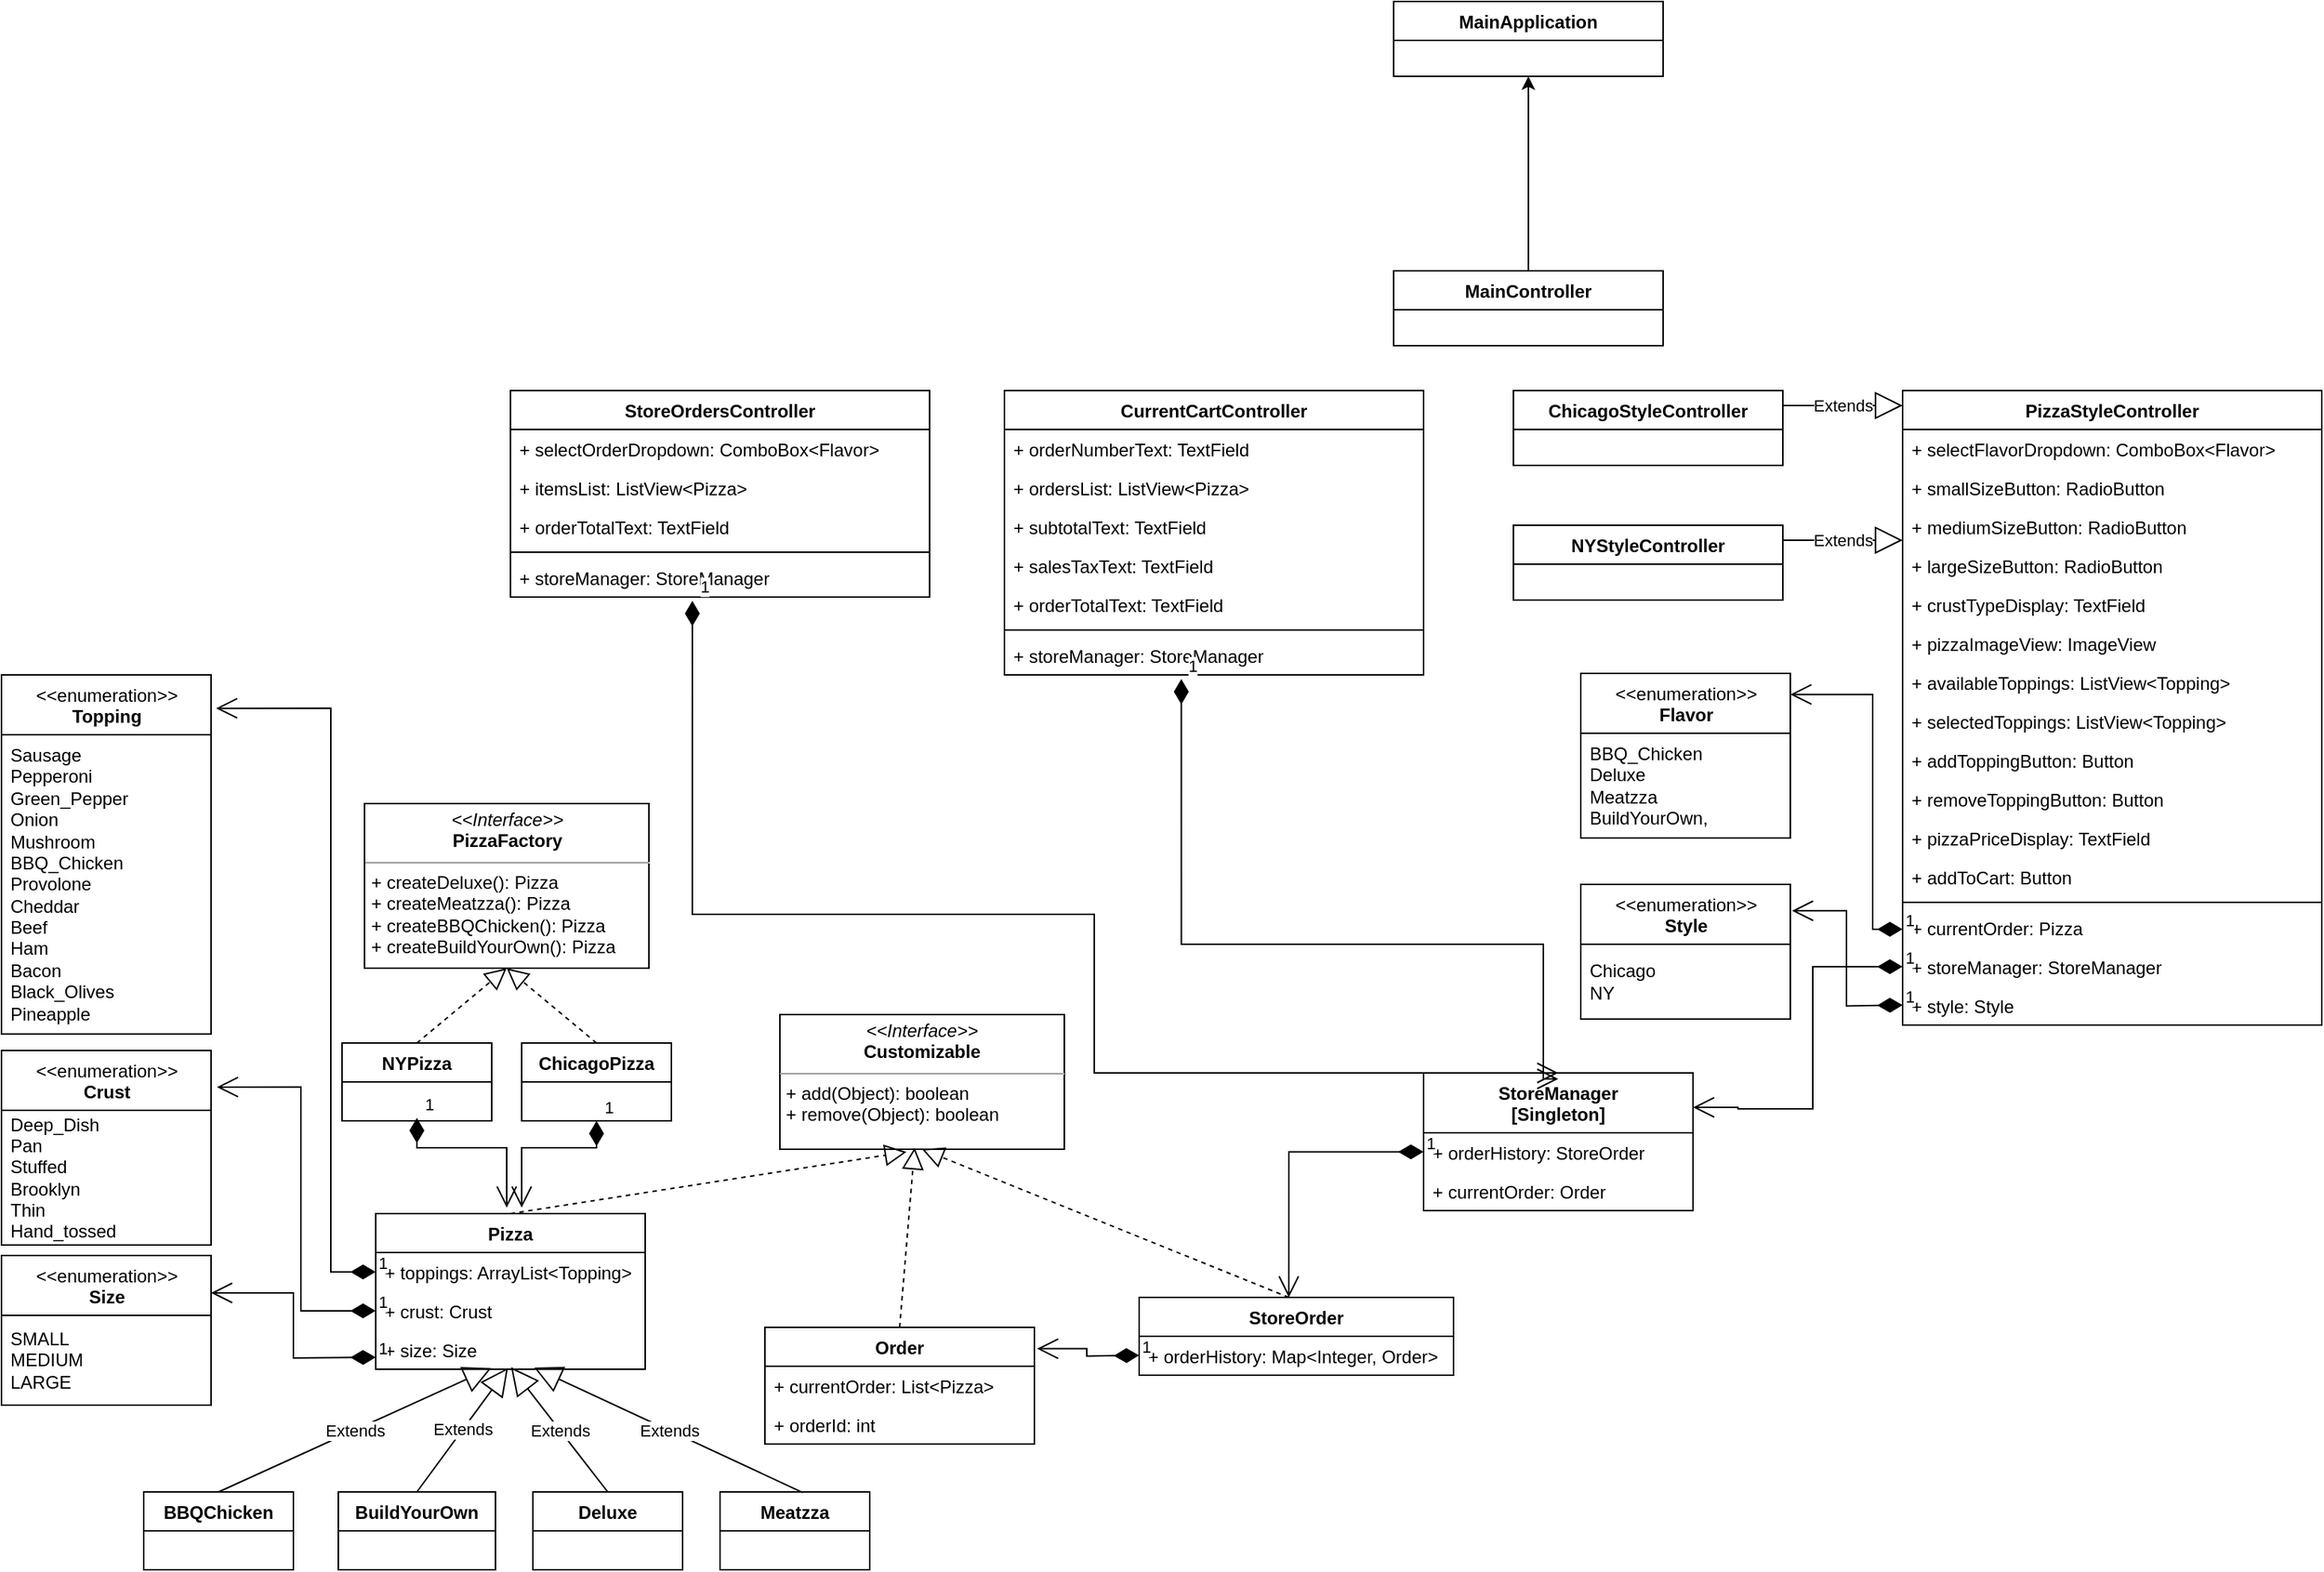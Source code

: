<mxfile version="20.5.3" type="device"><diagram id="Kcnk3igDITUxlN13l36H" name="Page-1"><mxGraphModel dx="3181" dy="1122" grid="1" gridSize="10" guides="1" tooltips="1" connect="1" arrows="1" fold="1" page="1" pageScale="1" pageWidth="850" pageHeight="1100" math="0" shadow="0"><root><mxCell id="0"/><mxCell id="1" parent="0"/><mxCell id="6tRCmKakB-utmLuNQzxx-1" value="PizzaStyleController" style="swimlane;fontStyle=1;childLayout=stackLayout;horizontal=1;startSize=26;fillColor=none;horizontalStack=0;resizeParent=1;resizeParentMax=0;resizeLast=0;collapsible=1;marginBottom=0;" vertex="1" parent="1"><mxGeometry x="510" y="286" width="280" height="424" as="geometry"/></mxCell><mxCell id="6tRCmKakB-utmLuNQzxx-2" value="+ selectFlavorDropdown: ComboBox&lt;Flavor&gt;" style="text;strokeColor=none;fillColor=none;align=left;verticalAlign=top;spacingLeft=4;spacingRight=4;overflow=hidden;rotatable=0;points=[[0,0.5],[1,0.5]];portConstraint=eastwest;" vertex="1" parent="6tRCmKakB-utmLuNQzxx-1"><mxGeometry y="26" width="280" height="26" as="geometry"/></mxCell><mxCell id="6tRCmKakB-utmLuNQzxx-3" value="+ smallSizeButton: RadioButton" style="text;strokeColor=none;fillColor=none;align=left;verticalAlign=top;spacingLeft=4;spacingRight=4;overflow=hidden;rotatable=0;points=[[0,0.5],[1,0.5]];portConstraint=eastwest;" vertex="1" parent="6tRCmKakB-utmLuNQzxx-1"><mxGeometry y="52" width="280" height="26" as="geometry"/></mxCell><mxCell id="6tRCmKakB-utmLuNQzxx-8" value="+ mediumSizeButton: RadioButton" style="text;strokeColor=none;fillColor=none;align=left;verticalAlign=top;spacingLeft=4;spacingRight=4;overflow=hidden;rotatable=0;points=[[0,0.5],[1,0.5]];portConstraint=eastwest;" vertex="1" parent="6tRCmKakB-utmLuNQzxx-1"><mxGeometry y="78" width="280" height="26" as="geometry"/></mxCell><mxCell id="6tRCmKakB-utmLuNQzxx-13" value="+ largeSizeButton: RadioButton" style="text;strokeColor=none;fillColor=none;align=left;verticalAlign=top;spacingLeft=4;spacingRight=4;overflow=hidden;rotatable=0;points=[[0,0.5],[1,0.5]];portConstraint=eastwest;" vertex="1" parent="6tRCmKakB-utmLuNQzxx-1"><mxGeometry y="104" width="280" height="26" as="geometry"/></mxCell><mxCell id="6tRCmKakB-utmLuNQzxx-19" value="+ crustTypeDisplay: TextField" style="text;strokeColor=none;fillColor=none;align=left;verticalAlign=top;spacingLeft=4;spacingRight=4;overflow=hidden;rotatable=0;points=[[0,0.5],[1,0.5]];portConstraint=eastwest;" vertex="1" parent="6tRCmKakB-utmLuNQzxx-1"><mxGeometry y="130" width="280" height="26" as="geometry"/></mxCell><mxCell id="6tRCmKakB-utmLuNQzxx-18" value="+ pizzaImageView: ImageView" style="text;strokeColor=none;fillColor=none;align=left;verticalAlign=top;spacingLeft=4;spacingRight=4;overflow=hidden;rotatable=0;points=[[0,0.5],[1,0.5]];portConstraint=eastwest;" vertex="1" parent="6tRCmKakB-utmLuNQzxx-1"><mxGeometry y="156" width="280" height="26" as="geometry"/></mxCell><mxCell id="6tRCmKakB-utmLuNQzxx-7" value="+ availableToppings: ListView&lt;Topping&gt;" style="text;strokeColor=none;fillColor=none;align=left;verticalAlign=top;spacingLeft=4;spacingRight=4;overflow=hidden;rotatable=0;points=[[0,0.5],[1,0.5]];portConstraint=eastwest;" vertex="1" parent="6tRCmKakB-utmLuNQzxx-1"><mxGeometry y="182" width="280" height="26" as="geometry"/></mxCell><mxCell id="6tRCmKakB-utmLuNQzxx-20" value="+ selectedToppings: ListView&lt;Topping&gt;" style="text;strokeColor=none;fillColor=none;align=left;verticalAlign=top;spacingLeft=4;spacingRight=4;overflow=hidden;rotatable=0;points=[[0,0.5],[1,0.5]];portConstraint=eastwest;" vertex="1" parent="6tRCmKakB-utmLuNQzxx-1"><mxGeometry y="208" width="280" height="26" as="geometry"/></mxCell><mxCell id="6tRCmKakB-utmLuNQzxx-22" value="+ addToppingButton: Button" style="text;strokeColor=none;fillColor=none;align=left;verticalAlign=top;spacingLeft=4;spacingRight=4;overflow=hidden;rotatable=0;points=[[0,0.5],[1,0.5]];portConstraint=eastwest;" vertex="1" parent="6tRCmKakB-utmLuNQzxx-1"><mxGeometry y="234" width="280" height="26" as="geometry"/></mxCell><mxCell id="6tRCmKakB-utmLuNQzxx-23" value="+ removeToppingButton: Button" style="text;strokeColor=none;fillColor=none;align=left;verticalAlign=top;spacingLeft=4;spacingRight=4;overflow=hidden;rotatable=0;points=[[0,0.5],[1,0.5]];portConstraint=eastwest;" vertex="1" parent="6tRCmKakB-utmLuNQzxx-1"><mxGeometry y="260" width="280" height="26" as="geometry"/></mxCell><mxCell id="6tRCmKakB-utmLuNQzxx-21" value="+ pizzaPriceDisplay: TextField" style="text;strokeColor=none;fillColor=none;align=left;verticalAlign=top;spacingLeft=4;spacingRight=4;overflow=hidden;rotatable=0;points=[[0,0.5],[1,0.5]];portConstraint=eastwest;" vertex="1" parent="6tRCmKakB-utmLuNQzxx-1"><mxGeometry y="286" width="280" height="26" as="geometry"/></mxCell><mxCell id="6tRCmKakB-utmLuNQzxx-24" value="+ addToCart: Button" style="text;strokeColor=none;fillColor=none;align=left;verticalAlign=top;spacingLeft=4;spacingRight=4;overflow=hidden;rotatable=0;points=[[0,0.5],[1,0.5]];portConstraint=eastwest;" vertex="1" parent="6tRCmKakB-utmLuNQzxx-1"><mxGeometry y="312" width="280" height="26" as="geometry"/></mxCell><mxCell id="6tRCmKakB-utmLuNQzxx-25" value="" style="line;strokeWidth=1;fillColor=none;align=left;verticalAlign=middle;spacingTop=-1;spacingLeft=3;spacingRight=3;rotatable=0;labelPosition=right;points=[];portConstraint=eastwest;strokeColor=inherit;" vertex="1" parent="6tRCmKakB-utmLuNQzxx-1"><mxGeometry y="338" width="280" height="8" as="geometry"/></mxCell><mxCell id="6tRCmKakB-utmLuNQzxx-26" value="+ currentOrder: Pizza" style="text;strokeColor=none;fillColor=none;align=left;verticalAlign=top;spacingLeft=4;spacingRight=4;overflow=hidden;rotatable=0;points=[[0,0.5],[1,0.5]];portConstraint=eastwest;" vertex="1" parent="6tRCmKakB-utmLuNQzxx-1"><mxGeometry y="346" width="280" height="26" as="geometry"/></mxCell><mxCell id="6tRCmKakB-utmLuNQzxx-162" value="1" style="endArrow=open;html=1;endSize=12;startArrow=diamondThin;startSize=14;startFill=1;edgeStyle=orthogonalEdgeStyle;align=left;verticalAlign=bottom;rounded=0;entryX=1;entryY=0.128;entryDx=0;entryDy=0;entryPerimeter=0;" edge="1" parent="6tRCmKakB-utmLuNQzxx-1" target="6tRCmKakB-utmLuNQzxx-102"><mxGeometry x="-1" y="3" relative="1" as="geometry"><mxPoint y="360" as="sourcePoint"/><mxPoint x="160" y="360" as="targetPoint"/><Array as="points"><mxPoint x="-20" y="360"/><mxPoint x="-20" y="203"/></Array></mxGeometry></mxCell><mxCell id="6tRCmKakB-utmLuNQzxx-27" value="+ storeManager: StoreManager" style="text;strokeColor=none;fillColor=none;align=left;verticalAlign=top;spacingLeft=4;spacingRight=4;overflow=hidden;rotatable=0;points=[[0,0.5],[1,0.5]];portConstraint=eastwest;" vertex="1" parent="6tRCmKakB-utmLuNQzxx-1"><mxGeometry y="372" width="280" height="26" as="geometry"/></mxCell><mxCell id="6tRCmKakB-utmLuNQzxx-160" value="+ style: Style" style="text;strokeColor=none;fillColor=none;align=left;verticalAlign=top;spacingLeft=4;spacingRight=4;overflow=hidden;rotatable=0;points=[[0,0.5],[1,0.5]];portConstraint=eastwest;" vertex="1" parent="6tRCmKakB-utmLuNQzxx-1"><mxGeometry y="398" width="280" height="26" as="geometry"/></mxCell><mxCell id="6tRCmKakB-utmLuNQzxx-161" value="1" style="endArrow=open;html=1;endSize=12;startArrow=diamondThin;startSize=14;startFill=1;edgeStyle=orthogonalEdgeStyle;align=left;verticalAlign=bottom;rounded=0;entryX=1.008;entryY=0.196;entryDx=0;entryDy=0;entryPerimeter=0;" edge="1" parent="6tRCmKakB-utmLuNQzxx-1" target="6tRCmKakB-utmLuNQzxx-106"><mxGeometry x="-1" y="3" relative="1" as="geometry"><mxPoint y="410.66" as="sourcePoint"/><mxPoint x="-50" y="350" as="targetPoint"/></mxGeometry></mxCell><mxCell id="6tRCmKakB-utmLuNQzxx-28" value="NYStyleController" style="swimlane;fontStyle=1;childLayout=stackLayout;horizontal=1;startSize=26;fillColor=none;horizontalStack=0;resizeParent=1;resizeParentMax=0;resizeLast=0;collapsible=1;marginBottom=0;" vertex="1" parent="1"><mxGeometry x="250" y="376" width="180" height="50" as="geometry"/></mxCell><mxCell id="6tRCmKakB-utmLuNQzxx-44" value="ChicagoStyleController" style="swimlane;fontStyle=1;childLayout=stackLayout;horizontal=1;startSize=26;fillColor=none;horizontalStack=0;resizeParent=1;resizeParentMax=0;resizeLast=0;collapsible=1;marginBottom=0;" vertex="1" parent="1"><mxGeometry x="250" y="286" width="180" height="50" as="geometry"/></mxCell><mxCell id="6tRCmKakB-utmLuNQzxx-140" style="edgeStyle=orthogonalEdgeStyle;rounded=0;orthogonalLoop=1;jettySize=auto;html=1;entryX=0.5;entryY=1;entryDx=0;entryDy=0;" edge="1" parent="1" source="6tRCmKakB-utmLuNQzxx-45" target="6tRCmKakB-utmLuNQzxx-46"><mxGeometry relative="1" as="geometry"/></mxCell><mxCell id="6tRCmKakB-utmLuNQzxx-45" value="MainController" style="swimlane;fontStyle=1;childLayout=stackLayout;horizontal=1;startSize=26;fillColor=none;horizontalStack=0;resizeParent=1;resizeParentMax=0;resizeLast=0;collapsible=1;marginBottom=0;" vertex="1" parent="1"><mxGeometry x="170" y="206" width="180" height="50" as="geometry"/></mxCell><mxCell id="6tRCmKakB-utmLuNQzxx-46" value="MainApplication" style="swimlane;fontStyle=1;childLayout=stackLayout;horizontal=1;startSize=26;fillColor=none;horizontalStack=0;resizeParent=1;resizeParentMax=0;resizeLast=0;collapsible=1;marginBottom=0;" vertex="1" parent="1"><mxGeometry x="170" y="26" width="180" height="50" as="geometry"/></mxCell><mxCell id="6tRCmKakB-utmLuNQzxx-47" value="StoreOrdersController" style="swimlane;fontStyle=1;childLayout=stackLayout;horizontal=1;startSize=26;fillColor=none;horizontalStack=0;resizeParent=1;resizeParentMax=0;resizeLast=0;collapsible=1;marginBottom=0;" vertex="1" parent="1"><mxGeometry x="-420" y="286" width="280" height="138" as="geometry"/></mxCell><mxCell id="6tRCmKakB-utmLuNQzxx-48" value="+ selectOrderDropdown: ComboBox&lt;Flavor&gt;" style="text;strokeColor=none;fillColor=none;align=left;verticalAlign=top;spacingLeft=4;spacingRight=4;overflow=hidden;rotatable=0;points=[[0,0.5],[1,0.5]];portConstraint=eastwest;" vertex="1" parent="6tRCmKakB-utmLuNQzxx-47"><mxGeometry y="26" width="280" height="26" as="geometry"/></mxCell><mxCell id="6tRCmKakB-utmLuNQzxx-54" value="+ itemsList: ListView&lt;Pizza&gt;" style="text;strokeColor=none;fillColor=none;align=left;verticalAlign=top;spacingLeft=4;spacingRight=4;overflow=hidden;rotatable=0;points=[[0,0.5],[1,0.5]];portConstraint=eastwest;" vertex="1" parent="6tRCmKakB-utmLuNQzxx-47"><mxGeometry y="52" width="280" height="26" as="geometry"/></mxCell><mxCell id="6tRCmKakB-utmLuNQzxx-56" value="+ orderTotalText: TextField" style="text;strokeColor=none;fillColor=none;align=left;verticalAlign=top;spacingLeft=4;spacingRight=4;overflow=hidden;rotatable=0;points=[[0,0.5],[1,0.5]];portConstraint=eastwest;" vertex="1" parent="6tRCmKakB-utmLuNQzxx-47"><mxGeometry y="78" width="280" height="26" as="geometry"/></mxCell><mxCell id="6tRCmKakB-utmLuNQzxx-60" value="" style="line;strokeWidth=1;fillColor=none;align=left;verticalAlign=middle;spacingTop=-1;spacingLeft=3;spacingRight=3;rotatable=0;labelPosition=right;points=[];portConstraint=eastwest;strokeColor=inherit;" vertex="1" parent="6tRCmKakB-utmLuNQzxx-47"><mxGeometry y="104" width="280" height="8" as="geometry"/></mxCell><mxCell id="6tRCmKakB-utmLuNQzxx-57" value="+ storeManager: StoreManager" style="text;strokeColor=none;fillColor=none;align=left;verticalAlign=top;spacingLeft=4;spacingRight=4;overflow=hidden;rotatable=0;points=[[0,0.5],[1,0.5]];portConstraint=eastwest;" vertex="1" parent="6tRCmKakB-utmLuNQzxx-47"><mxGeometry y="112" width="280" height="26" as="geometry"/></mxCell><mxCell id="6tRCmKakB-utmLuNQzxx-69" value="CurrentCartController" style="swimlane;fontStyle=1;childLayout=stackLayout;horizontal=1;startSize=26;fillColor=none;horizontalStack=0;resizeParent=1;resizeParentMax=0;resizeLast=0;collapsible=1;marginBottom=0;" vertex="1" parent="1"><mxGeometry x="-90" y="286" width="280" height="190" as="geometry"/></mxCell><mxCell id="6tRCmKakB-utmLuNQzxx-74" value="+ orderNumberText: TextField" style="text;strokeColor=none;fillColor=none;align=left;verticalAlign=top;spacingLeft=4;spacingRight=4;overflow=hidden;rotatable=0;points=[[0,0.5],[1,0.5]];portConstraint=eastwest;" vertex="1" parent="6tRCmKakB-utmLuNQzxx-69"><mxGeometry y="26" width="280" height="26" as="geometry"/></mxCell><mxCell id="6tRCmKakB-utmLuNQzxx-76" value="+ ordersList: ListView&lt;Pizza&gt;" style="text;strokeColor=none;fillColor=none;align=left;verticalAlign=top;spacingLeft=4;spacingRight=4;overflow=hidden;rotatable=0;points=[[0,0.5],[1,0.5]];portConstraint=eastwest;" vertex="1" parent="6tRCmKakB-utmLuNQzxx-69"><mxGeometry y="52" width="280" height="26" as="geometry"/></mxCell><mxCell id="6tRCmKakB-utmLuNQzxx-80" value="+ subtotalText: TextField" style="text;strokeColor=none;fillColor=none;align=left;verticalAlign=top;spacingLeft=4;spacingRight=4;overflow=hidden;rotatable=0;points=[[0,0.5],[1,0.5]];portConstraint=eastwest;" vertex="1" parent="6tRCmKakB-utmLuNQzxx-69"><mxGeometry y="78" width="280" height="26" as="geometry"/></mxCell><mxCell id="6tRCmKakB-utmLuNQzxx-85" value="+ salesTaxText: TextField" style="text;strokeColor=none;fillColor=none;align=left;verticalAlign=top;spacingLeft=4;spacingRight=4;overflow=hidden;rotatable=0;points=[[0,0.5],[1,0.5]];portConstraint=eastwest;" vertex="1" parent="6tRCmKakB-utmLuNQzxx-69"><mxGeometry y="104" width="280" height="26" as="geometry"/></mxCell><mxCell id="6tRCmKakB-utmLuNQzxx-87" value="+ orderTotalText: TextField" style="text;strokeColor=none;fillColor=none;align=left;verticalAlign=top;spacingLeft=4;spacingRight=4;overflow=hidden;rotatable=0;points=[[0,0.5],[1,0.5]];portConstraint=eastwest;" vertex="1" parent="6tRCmKakB-utmLuNQzxx-69"><mxGeometry y="130" width="280" height="26" as="geometry"/></mxCell><mxCell id="6tRCmKakB-utmLuNQzxx-82" value="" style="line;strokeWidth=1;fillColor=none;align=left;verticalAlign=middle;spacingTop=-1;spacingLeft=3;spacingRight=3;rotatable=0;labelPosition=right;points=[];portConstraint=eastwest;strokeColor=inherit;" vertex="1" parent="6tRCmKakB-utmLuNQzxx-69"><mxGeometry y="156" width="280" height="8" as="geometry"/></mxCell><mxCell id="6tRCmKakB-utmLuNQzxx-84" value="+ storeManager: StoreManager" style="text;strokeColor=none;fillColor=none;align=left;verticalAlign=top;spacingLeft=4;spacingRight=4;overflow=hidden;rotatable=0;points=[[0,0.5],[1,0.5]];portConstraint=eastwest;" vertex="1" parent="6tRCmKakB-utmLuNQzxx-69"><mxGeometry y="164" width="280" height="26" as="geometry"/></mxCell><mxCell id="6tRCmKakB-utmLuNQzxx-89" value="&lt;p style=&quot;margin:0px;margin-top:4px;text-align:center;&quot;&gt;&lt;i&gt;&amp;lt;&amp;lt;Interface&amp;gt;&amp;gt;&lt;/i&gt;&lt;br&gt;&lt;b&gt;Customizable&lt;/b&gt;&lt;/p&gt;&lt;hr size=&quot;1&quot;&gt;&lt;p style=&quot;margin:0px;margin-left:4px;&quot;&gt;+ add(Object): boolean&lt;br&gt;+ remove(Object): boolean&lt;/p&gt;" style="verticalAlign=top;align=left;overflow=fill;fontSize=12;fontFamily=Helvetica;html=1;" vertex="1" parent="1"><mxGeometry x="-240" y="703" width="190" height="90" as="geometry"/></mxCell><mxCell id="6tRCmKakB-utmLuNQzxx-91" value="Order" style="swimlane;fontStyle=1;childLayout=stackLayout;horizontal=1;startSize=26;fillColor=none;horizontalStack=0;resizeParent=1;resizeParentMax=0;resizeLast=0;collapsible=1;marginBottom=0;" vertex="1" parent="1"><mxGeometry x="-250" y="912" width="180" height="78" as="geometry"/></mxCell><mxCell id="6tRCmKakB-utmLuNQzxx-92" value="+ currentOrder: List&lt;Pizza&gt;" style="text;strokeColor=none;fillColor=none;align=left;verticalAlign=top;spacingLeft=4;spacingRight=4;overflow=hidden;rotatable=0;points=[[0,0.5],[1,0.5]];portConstraint=eastwest;" vertex="1" parent="6tRCmKakB-utmLuNQzxx-91"><mxGeometry y="26" width="180" height="26" as="geometry"/></mxCell><mxCell id="6tRCmKakB-utmLuNQzxx-93" value="+ orderId: int" style="text;strokeColor=none;fillColor=none;align=left;verticalAlign=top;spacingLeft=4;spacingRight=4;overflow=hidden;rotatable=0;points=[[0,0.5],[1,0.5]];portConstraint=eastwest;" vertex="1" parent="6tRCmKakB-utmLuNQzxx-91"><mxGeometry y="52" width="180" height="26" as="geometry"/></mxCell><mxCell id="6tRCmKakB-utmLuNQzxx-97" value="StoreOrder" style="swimlane;fontStyle=1;childLayout=stackLayout;horizontal=1;startSize=26;fillColor=none;horizontalStack=0;resizeParent=1;resizeParentMax=0;resizeLast=0;collapsible=1;marginBottom=0;" vertex="1" parent="1"><mxGeometry y="892" width="210" height="52" as="geometry"/></mxCell><mxCell id="6tRCmKakB-utmLuNQzxx-98" value="+ orderHistory: Map&lt;Integer, Order&gt;" style="text;strokeColor=none;fillColor=none;align=left;verticalAlign=top;spacingLeft=4;spacingRight=4;overflow=hidden;rotatable=0;points=[[0,0.5],[1,0.5]];portConstraint=eastwest;" vertex="1" parent="6tRCmKakB-utmLuNQzxx-97"><mxGeometry y="26" width="210" height="26" as="geometry"/></mxCell><mxCell id="6tRCmKakB-utmLuNQzxx-100" value="&amp;lt;&amp;lt;enumeration&amp;gt;&amp;gt;&lt;br&gt;&lt;b&gt;Crust&lt;/b&gt;" style="swimlane;fontStyle=0;align=center;verticalAlign=top;childLayout=stackLayout;horizontal=1;startSize=40;horizontalStack=0;resizeParent=1;resizeParentMax=0;resizeLast=0;collapsible=0;marginBottom=0;html=1;" vertex="1" parent="1"><mxGeometry x="-760" y="727" width="140" height="130" as="geometry"/></mxCell><mxCell id="6tRCmKakB-utmLuNQzxx-101" value="Deep_Dish&lt;br&gt;Pan&lt;br&gt;Stuffed&lt;br&gt;Brooklyn&lt;br&gt;Thin&lt;br&gt;Hand_tossed" style="text;html=1;strokeColor=none;fillColor=none;align=left;verticalAlign=middle;spacingLeft=4;spacingRight=4;overflow=hidden;rotatable=0;points=[[0,0.5],[1,0.5]];portConstraint=eastwest;" vertex="1" parent="6tRCmKakB-utmLuNQzxx-100"><mxGeometry y="40" width="140" height="90" as="geometry"/></mxCell><mxCell id="6tRCmKakB-utmLuNQzxx-102" value="&amp;lt;&amp;lt;enumeration&amp;gt;&amp;gt;&lt;br&gt;&lt;b&gt;Flavor&lt;/b&gt;" style="swimlane;fontStyle=0;align=center;verticalAlign=top;childLayout=stackLayout;horizontal=1;startSize=40;horizontalStack=0;resizeParent=1;resizeParentMax=0;resizeLast=0;collapsible=0;marginBottom=0;html=1;" vertex="1" parent="1"><mxGeometry x="295" y="475" width="140" height="110" as="geometry"/></mxCell><mxCell id="6tRCmKakB-utmLuNQzxx-103" value="BBQ_Chicken&lt;br&gt;Deluxe&lt;br&gt;Meatzza&lt;br&gt;BuildYourOwn," style="text;html=1;strokeColor=none;fillColor=none;align=left;verticalAlign=middle;spacingLeft=4;spacingRight=4;overflow=hidden;rotatable=0;points=[[0,0.5],[1,0.5]];portConstraint=eastwest;" vertex="1" parent="6tRCmKakB-utmLuNQzxx-102"><mxGeometry y="40" width="140" height="70" as="geometry"/></mxCell><mxCell id="6tRCmKakB-utmLuNQzxx-104" value="&amp;lt;&amp;lt;enumeration&amp;gt;&amp;gt;&lt;br&gt;&lt;b&gt;Size&lt;/b&gt;" style="swimlane;fontStyle=0;align=center;verticalAlign=top;childLayout=stackLayout;horizontal=1;startSize=40;horizontalStack=0;resizeParent=1;resizeParentMax=0;resizeLast=0;collapsible=0;marginBottom=0;html=1;" vertex="1" parent="1"><mxGeometry x="-760" y="864" width="140" height="100" as="geometry"/></mxCell><mxCell id="6tRCmKakB-utmLuNQzxx-105" value="SMALL&lt;br&gt;MEDIUM&lt;br&gt;LARGE" style="text;html=1;strokeColor=none;fillColor=none;align=left;verticalAlign=middle;spacingLeft=4;spacingRight=4;overflow=hidden;rotatable=0;points=[[0,0.5],[1,0.5]];portConstraint=eastwest;" vertex="1" parent="6tRCmKakB-utmLuNQzxx-104"><mxGeometry y="40" width="140" height="60" as="geometry"/></mxCell><mxCell id="6tRCmKakB-utmLuNQzxx-106" value="&amp;lt;&amp;lt;enumeration&amp;gt;&amp;gt;&lt;br&gt;&lt;b&gt;Style&lt;/b&gt;" style="swimlane;fontStyle=0;align=center;verticalAlign=top;childLayout=stackLayout;horizontal=1;startSize=40;horizontalStack=0;resizeParent=1;resizeParentMax=0;resizeLast=0;collapsible=0;marginBottom=0;html=1;" vertex="1" parent="1"><mxGeometry x="295" y="616" width="140" height="90" as="geometry"/></mxCell><mxCell id="6tRCmKakB-utmLuNQzxx-107" value="Chicago&lt;br&gt;NY" style="text;html=1;strokeColor=none;fillColor=none;align=left;verticalAlign=middle;spacingLeft=4;spacingRight=4;overflow=hidden;rotatable=0;points=[[0,0.5],[1,0.5]];portConstraint=eastwest;" vertex="1" parent="6tRCmKakB-utmLuNQzxx-106"><mxGeometry y="40" width="140" height="50" as="geometry"/></mxCell><mxCell id="6tRCmKakB-utmLuNQzxx-108" value="&amp;lt;&amp;lt;enumeration&amp;gt;&amp;gt;&lt;br&gt;&lt;b&gt;Topping&lt;/b&gt;" style="swimlane;fontStyle=0;align=center;verticalAlign=top;childLayout=stackLayout;horizontal=1;startSize=40;horizontalStack=0;resizeParent=1;resizeParentMax=0;resizeLast=0;collapsible=0;marginBottom=0;html=1;" vertex="1" parent="1"><mxGeometry x="-760" y="476" width="140" height="240" as="geometry"/></mxCell><mxCell id="6tRCmKakB-utmLuNQzxx-109" value="Sausage&lt;br&gt;Pepperoni&lt;br&gt;Green_Pepper&lt;br&gt;Onion&lt;br&gt;Mushroom&lt;br&gt;BBQ_Chicken&lt;br&gt;Provolone&lt;br&gt;Cheddar&lt;br&gt;Beef&lt;br&gt;Ham&lt;br&gt;Bacon&lt;br&gt;Black_Olives&lt;br&gt;Pineapple" style="text;html=1;strokeColor=none;fillColor=none;align=left;verticalAlign=middle;spacingLeft=4;spacingRight=4;overflow=hidden;rotatable=0;points=[[0,0.5],[1,0.5]];portConstraint=eastwest;" vertex="1" parent="6tRCmKakB-utmLuNQzxx-108"><mxGeometry y="40" width="140" height="200" as="geometry"/></mxCell><mxCell id="6tRCmKakB-utmLuNQzxx-110" value="StoreManager&#10;[Singleton]" style="swimlane;fontStyle=1;childLayout=stackLayout;horizontal=1;startSize=40;fillColor=none;horizontalStack=0;resizeParent=1;resizeParentMax=0;resizeLast=0;collapsible=1;marginBottom=0;" vertex="1" parent="1"><mxGeometry x="190" y="742" width="180" height="92" as="geometry"/></mxCell><mxCell id="6tRCmKakB-utmLuNQzxx-111" value="+ orderHistory: StoreOrder" style="text;strokeColor=none;fillColor=none;align=left;verticalAlign=top;spacingLeft=4;spacingRight=4;overflow=hidden;rotatable=0;points=[[0,0.5],[1,0.5]];portConstraint=eastwest;" vertex="1" parent="6tRCmKakB-utmLuNQzxx-110"><mxGeometry y="40" width="180" height="26" as="geometry"/></mxCell><mxCell id="6tRCmKakB-utmLuNQzxx-154" value="1" style="endArrow=open;html=1;endSize=12;startArrow=diamondThin;startSize=14;startFill=1;edgeStyle=orthogonalEdgeStyle;align=left;verticalAlign=bottom;rounded=0;entryX=0.476;entryY=0;entryDx=0;entryDy=0;entryPerimeter=0;" edge="1" parent="6tRCmKakB-utmLuNQzxx-110" target="6tRCmKakB-utmLuNQzxx-97"><mxGeometry x="-1" y="3" relative="1" as="geometry"><mxPoint y="52.7" as="sourcePoint"/><mxPoint x="-90" y="110" as="targetPoint"/><Array as="points"><mxPoint x="-90" y="53"/></Array></mxGeometry></mxCell><mxCell id="6tRCmKakB-utmLuNQzxx-112" value="+ currentOrder: Order" style="text;strokeColor=none;fillColor=none;align=left;verticalAlign=top;spacingLeft=4;spacingRight=4;overflow=hidden;rotatable=0;points=[[0,0.5],[1,0.5]];portConstraint=eastwest;" vertex="1" parent="6tRCmKakB-utmLuNQzxx-110"><mxGeometry y="66" width="180" height="26" as="geometry"/></mxCell><mxCell id="6tRCmKakB-utmLuNQzxx-113" value="&lt;p style=&quot;margin:0px;margin-top:4px;text-align:center;&quot;&gt;&lt;i&gt;&amp;lt;&amp;lt;Interface&amp;gt;&amp;gt;&lt;/i&gt;&lt;br&gt;&lt;b&gt;PizzaFactory&lt;/b&gt;&lt;br&gt;&lt;/p&gt;&lt;hr size=&quot;1&quot;&gt;&lt;p style=&quot;margin:0px;margin-left:4px;&quot;&gt;+ createDeluxe(): Pizza&lt;br&gt;&lt;/p&gt;&lt;p style=&quot;margin:0px;margin-left:4px;&quot;&gt;+ createMeatzza(): Pizza&lt;br&gt;&lt;/p&gt;&lt;p style=&quot;margin:0px;margin-left:4px;&quot;&gt;+ createBBQChicken(): Pizza&lt;br&gt;&lt;/p&gt;&lt;p style=&quot;margin:0px;margin-left:4px;&quot;&gt;+ createBuildYourOwn(): Pizza&lt;br&gt;&lt;/p&gt;" style="verticalAlign=top;align=left;overflow=fill;fontSize=12;fontFamily=Helvetica;html=1;" vertex="1" parent="1"><mxGeometry x="-517.5" y="562" width="190" height="110" as="geometry"/></mxCell><mxCell id="6tRCmKakB-utmLuNQzxx-114" value="Pizza" style="swimlane;fontStyle=1;childLayout=stackLayout;horizontal=1;startSize=26;fillColor=none;horizontalStack=0;resizeParent=1;resizeParentMax=0;resizeLast=0;collapsible=1;marginBottom=0;" vertex="1" parent="1"><mxGeometry x="-510" y="836" width="180" height="104" as="geometry"/></mxCell><mxCell id="6tRCmKakB-utmLuNQzxx-115" value="+ toppings: ArrayList&lt;Topping&gt;" style="text;strokeColor=none;fillColor=none;align=left;verticalAlign=top;spacingLeft=4;spacingRight=4;overflow=hidden;rotatable=0;points=[[0,0.5],[1,0.5]];portConstraint=eastwest;" vertex="1" parent="6tRCmKakB-utmLuNQzxx-114"><mxGeometry y="26" width="180" height="26" as="geometry"/></mxCell><mxCell id="6tRCmKakB-utmLuNQzxx-116" value="+ crust: Crust" style="text;strokeColor=none;fillColor=none;align=left;verticalAlign=top;spacingLeft=4;spacingRight=4;overflow=hidden;rotatable=0;points=[[0,0.5],[1,0.5]];portConstraint=eastwest;" vertex="1" parent="6tRCmKakB-utmLuNQzxx-114"><mxGeometry y="52" width="180" height="26" as="geometry"/></mxCell><mxCell id="6tRCmKakB-utmLuNQzxx-117" value="+ size: Size" style="text;strokeColor=none;fillColor=none;align=left;verticalAlign=top;spacingLeft=4;spacingRight=4;overflow=hidden;rotatable=0;points=[[0,0.5],[1,0.5]];portConstraint=eastwest;" vertex="1" parent="6tRCmKakB-utmLuNQzxx-114"><mxGeometry y="78" width="180" height="26" as="geometry"/></mxCell><mxCell id="6tRCmKakB-utmLuNQzxx-157" value="1" style="endArrow=open;html=1;endSize=12;startArrow=diamondThin;startSize=14;startFill=1;edgeStyle=orthogonalEdgeStyle;align=left;verticalAlign=bottom;rounded=0;entryX=1;entryY=0.25;entryDx=0;entryDy=0;" edge="1" parent="6tRCmKakB-utmLuNQzxx-114" target="6tRCmKakB-utmLuNQzxx-104"><mxGeometry x="-1" y="3" relative="1" as="geometry"><mxPoint y="96" as="sourcePoint"/><mxPoint x="160" y="96" as="targetPoint"/></mxGeometry></mxCell><mxCell id="6tRCmKakB-utmLuNQzxx-122" value="NYPizza" style="swimlane;fontStyle=1;childLayout=stackLayout;horizontal=1;startSize=26;fillColor=none;horizontalStack=0;resizeParent=1;resizeParentMax=0;resizeLast=0;collapsible=1;marginBottom=0;" vertex="1" parent="1"><mxGeometry x="-532.5" y="722" width="100" height="52" as="geometry"/></mxCell><mxCell id="6tRCmKakB-utmLuNQzxx-126" value="BBQChicken" style="swimlane;fontStyle=1;childLayout=stackLayout;horizontal=1;startSize=26;fillColor=none;horizontalStack=0;resizeParent=1;resizeParentMax=0;resizeLast=0;collapsible=1;marginBottom=0;" vertex="1" parent="1"><mxGeometry x="-665" y="1022" width="100" height="52" as="geometry"/></mxCell><mxCell id="6tRCmKakB-utmLuNQzxx-127" value="ChicagoPizza" style="swimlane;fontStyle=1;childLayout=stackLayout;horizontal=1;startSize=26;fillColor=none;horizontalStack=0;resizeParent=1;resizeParentMax=0;resizeLast=0;collapsible=1;marginBottom=0;" vertex="1" parent="1"><mxGeometry x="-412.5" y="722" width="100" height="52" as="geometry"/></mxCell><mxCell id="6tRCmKakB-utmLuNQzxx-129" value="Meatzza" style="swimlane;fontStyle=1;childLayout=stackLayout;horizontal=1;startSize=26;fillColor=none;horizontalStack=0;resizeParent=1;resizeParentMax=0;resizeLast=0;collapsible=1;marginBottom=0;" vertex="1" parent="1"><mxGeometry x="-280" y="1022" width="100" height="52" as="geometry"/></mxCell><mxCell id="6tRCmKakB-utmLuNQzxx-130" value="BuildYourOwn" style="swimlane;fontStyle=1;childLayout=stackLayout;horizontal=1;startSize=26;fillColor=none;horizontalStack=0;resizeParent=1;resizeParentMax=0;resizeLast=0;collapsible=1;marginBottom=0;" vertex="1" parent="1"><mxGeometry x="-535" y="1022" width="105" height="52" as="geometry"/></mxCell><mxCell id="6tRCmKakB-utmLuNQzxx-131" value="Deluxe" style="swimlane;fontStyle=1;childLayout=stackLayout;horizontal=1;startSize=26;fillColor=none;horizontalStack=0;resizeParent=1;resizeParentMax=0;resizeLast=0;collapsible=1;marginBottom=0;" vertex="1" parent="1"><mxGeometry x="-405" y="1022" width="100" height="52" as="geometry"/></mxCell><mxCell id="6tRCmKakB-utmLuNQzxx-135" value="Extends" style="endArrow=block;endSize=16;endFill=0;html=1;rounded=0;" edge="1" parent="1"><mxGeometry width="160" relative="1" as="geometry"><mxPoint x="430" y="296" as="sourcePoint"/><mxPoint x="510" y="296" as="targetPoint"/></mxGeometry></mxCell><mxCell id="6tRCmKakB-utmLuNQzxx-139" value="Extends" style="endArrow=block;endSize=16;endFill=0;html=1;rounded=0;" edge="1" parent="1"><mxGeometry width="160" relative="1" as="geometry"><mxPoint x="430" y="386" as="sourcePoint"/><mxPoint x="510" y="386" as="targetPoint"/></mxGeometry></mxCell><mxCell id="6tRCmKakB-utmLuNQzxx-141" value="" style="endArrow=block;dashed=1;endFill=0;endSize=12;html=1;rounded=0;exitX=0.5;exitY=0;exitDx=0;exitDy=0;entryX=0.5;entryY=1;entryDx=0;entryDy=0;" edge="1" parent="1" source="6tRCmKakB-utmLuNQzxx-122" target="6tRCmKakB-utmLuNQzxx-113"><mxGeometry width="160" relative="1" as="geometry"><mxPoint x="-502.5" y="712" as="sourcePoint"/><mxPoint x="-342.5" y="712" as="targetPoint"/></mxGeometry></mxCell><mxCell id="6tRCmKakB-utmLuNQzxx-142" value="" style="endArrow=block;dashed=1;endFill=0;endSize=12;html=1;rounded=0;entryX=0.5;entryY=1;entryDx=0;entryDy=0;exitX=0.5;exitY=0;exitDx=0;exitDy=0;" edge="1" parent="1" source="6tRCmKakB-utmLuNQzxx-127" target="6tRCmKakB-utmLuNQzxx-113"><mxGeometry width="160" relative="1" as="geometry"><mxPoint x="-317.5" y="732" as="sourcePoint"/><mxPoint x="-157.5" y="732" as="targetPoint"/></mxGeometry></mxCell><mxCell id="6tRCmKakB-utmLuNQzxx-143" value="" style="endArrow=block;dashed=1;endFill=0;endSize=12;html=1;rounded=0;entryX=0.445;entryY=1.02;entryDx=0;entryDy=0;exitX=0.5;exitY=0;exitDx=0;exitDy=0;entryPerimeter=0;" edge="1" parent="1" source="6tRCmKakB-utmLuNQzxx-114" target="6tRCmKakB-utmLuNQzxx-89"><mxGeometry width="160" relative="1" as="geometry"><mxPoint x="-162.5" y="826" as="sourcePoint"/><mxPoint x="-222.5" y="776" as="targetPoint"/></mxGeometry></mxCell><mxCell id="6tRCmKakB-utmLuNQzxx-144" value="Extends" style="endArrow=block;endSize=16;endFill=0;html=1;rounded=0;exitX=0.5;exitY=0;exitDx=0;exitDy=0;entryX=0.429;entryY=0.97;entryDx=0;entryDy=0;entryPerimeter=0;" edge="1" parent="1" source="6tRCmKakB-utmLuNQzxx-126" target="6tRCmKakB-utmLuNQzxx-117"><mxGeometry width="160" relative="1" as="geometry"><mxPoint x="-565" y="997" as="sourcePoint"/><mxPoint x="-485" y="997" as="targetPoint"/></mxGeometry></mxCell><mxCell id="6tRCmKakB-utmLuNQzxx-145" value="Extends" style="endArrow=block;endSize=16;endFill=0;html=1;rounded=0;exitX=0.5;exitY=0;exitDx=0;exitDy=0;entryX=0.491;entryY=0.964;entryDx=0;entryDy=0;entryPerimeter=0;" edge="1" parent="1" source="6tRCmKakB-utmLuNQzxx-130" target="6tRCmKakB-utmLuNQzxx-117"><mxGeometry width="160" relative="1" as="geometry"><mxPoint x="-585" y="1066" as="sourcePoint"/><mxPoint x="-425" y="938" as="targetPoint"/></mxGeometry></mxCell><mxCell id="6tRCmKakB-utmLuNQzxx-146" value="Extends" style="endArrow=block;endSize=16;endFill=0;html=1;rounded=0;exitX=0.5;exitY=0;exitDx=0;exitDy=0;entryX=0.502;entryY=0.947;entryDx=0;entryDy=0;entryPerimeter=0;" edge="1" parent="1" source="6tRCmKakB-utmLuNQzxx-131" target="6tRCmKakB-utmLuNQzxx-117"><mxGeometry width="160" relative="1" as="geometry"><mxPoint x="-452.5" y="1066" as="sourcePoint"/><mxPoint x="-415" y="948" as="targetPoint"/></mxGeometry></mxCell><mxCell id="6tRCmKakB-utmLuNQzxx-147" value="Extends" style="endArrow=block;endSize=16;endFill=0;html=1;rounded=0;exitX=0.553;exitY=0.008;exitDx=0;exitDy=0;entryX=0.588;entryY=0.959;entryDx=0;entryDy=0;entryPerimeter=0;exitPerimeter=0;" edge="1" parent="1" source="6tRCmKakB-utmLuNQzxx-129" target="6tRCmKakB-utmLuNQzxx-117"><mxGeometry width="160" relative="1" as="geometry"><mxPoint x="-325" y="1066" as="sourcePoint"/><mxPoint x="-411.62" y="948.752" as="targetPoint"/></mxGeometry></mxCell><mxCell id="6tRCmKakB-utmLuNQzxx-148" value="1" style="endArrow=open;html=1;endSize=12;startArrow=diamondThin;startSize=14;startFill=1;edgeStyle=orthogonalEdgeStyle;align=left;verticalAlign=bottom;rounded=0;" edge="1" parent="1"><mxGeometry x="-1" y="3" relative="1" as="geometry"><mxPoint x="-482.5" y="772" as="sourcePoint"/><mxPoint x="-422.5" y="832" as="targetPoint"/><Array as="points"><mxPoint x="-482.5" y="792"/><mxPoint x="-422.5" y="792"/></Array></mxGeometry></mxCell><mxCell id="6tRCmKakB-utmLuNQzxx-149" value="1" style="endArrow=open;html=1;endSize=12;startArrow=diamondThin;startSize=14;startFill=1;edgeStyle=orthogonalEdgeStyle;align=left;verticalAlign=bottom;rounded=0;exitX=0.5;exitY=1;exitDx=0;exitDy=0;" edge="1" parent="1" source="6tRCmKakB-utmLuNQzxx-127"><mxGeometry x="-1" y="3" relative="1" as="geometry"><mxPoint x="-472.5" y="782" as="sourcePoint"/><mxPoint x="-412.5" y="832" as="targetPoint"/><Array as="points"><mxPoint x="-362.5" y="792"/><mxPoint x="-412.5" y="792"/></Array></mxGeometry></mxCell><mxCell id="6tRCmKakB-utmLuNQzxx-150" value="" style="endArrow=block;dashed=1;endFill=0;endSize=12;html=1;rounded=0;entryX=0.5;entryY=1;entryDx=0;entryDy=0;" edge="1" parent="1" target="6tRCmKakB-utmLuNQzxx-89"><mxGeometry width="160" relative="1" as="geometry"><mxPoint x="100" y="892" as="sourcePoint"/><mxPoint x="259.55" y="860.8" as="targetPoint"/></mxGeometry></mxCell><mxCell id="6tRCmKakB-utmLuNQzxx-155" value="1" style="endArrow=open;html=1;endSize=12;startArrow=diamondThin;startSize=14;startFill=1;edgeStyle=orthogonalEdgeStyle;align=left;verticalAlign=bottom;rounded=0;entryX=1.01;entryY=0.183;entryDx=0;entryDy=0;entryPerimeter=0;" edge="1" parent="1" target="6tRCmKakB-utmLuNQzxx-91"><mxGeometry x="-1" y="3" relative="1" as="geometry"><mxPoint y="930.7" as="sourcePoint"/><mxPoint x="-70" y="930.7" as="targetPoint"/></mxGeometry></mxCell><mxCell id="6tRCmKakB-utmLuNQzxx-156" value="" style="endArrow=block;dashed=1;endFill=0;endSize=12;html=1;rounded=0;exitX=0.5;exitY=0;exitDx=0;exitDy=0;" edge="1" parent="1" source="6tRCmKakB-utmLuNQzxx-91"><mxGeometry width="160" relative="1" as="geometry"><mxPoint x="110" y="902" as="sourcePoint"/><mxPoint x="-150" y="792" as="targetPoint"/></mxGeometry></mxCell><mxCell id="6tRCmKakB-utmLuNQzxx-158" value="1" style="endArrow=open;html=1;endSize=12;startArrow=diamondThin;startSize=14;startFill=1;edgeStyle=orthogonalEdgeStyle;align=left;verticalAlign=bottom;rounded=0;exitX=0;exitY=0.5;exitDx=0;exitDy=0;entryX=1.024;entryY=0.093;entryDx=0;entryDy=0;entryPerimeter=0;" edge="1" parent="1" source="6tRCmKakB-utmLuNQzxx-115" target="6tRCmKakB-utmLuNQzxx-108"><mxGeometry x="-1" y="3" relative="1" as="geometry"><mxPoint x="-830" y="782" as="sourcePoint"/><mxPoint x="-670" y="782" as="targetPoint"/><Array as="points"><mxPoint x="-540" y="875"/><mxPoint x="-540" y="498"/></Array></mxGeometry></mxCell><mxCell id="6tRCmKakB-utmLuNQzxx-159" value="1" style="endArrow=open;html=1;endSize=12;startArrow=diamondThin;startSize=14;startFill=1;edgeStyle=orthogonalEdgeStyle;align=left;verticalAlign=bottom;rounded=0;exitX=0;exitY=0.5;exitDx=0;exitDy=0;entryX=1.028;entryY=0.188;entryDx=0;entryDy=0;entryPerimeter=0;" edge="1" parent="1" source="6tRCmKakB-utmLuNQzxx-116" target="6tRCmKakB-utmLuNQzxx-100"><mxGeometry x="-1" y="3" relative="1" as="geometry"><mxPoint x="-820.0" y="792" as="sourcePoint"/><mxPoint x="-660.0" y="792" as="targetPoint"/><Array as="points"><mxPoint x="-560" y="901"/><mxPoint x="-560" y="751"/></Array></mxGeometry></mxCell><mxCell id="6tRCmKakB-utmLuNQzxx-163" value="1" style="endArrow=open;html=1;endSize=12;startArrow=diamondThin;startSize=14;startFill=1;edgeStyle=orthogonalEdgeStyle;align=left;verticalAlign=bottom;rounded=0;exitX=0.434;exitY=1.096;exitDx=0;exitDy=0;exitPerimeter=0;entryX=0.5;entryY=0;entryDx=0;entryDy=0;" edge="1" parent="1" source="6tRCmKakB-utmLuNQzxx-57" target="6tRCmKakB-utmLuNQzxx-110"><mxGeometry x="-1" y="3" relative="1" as="geometry"><mxPoint x="-290" y="506" as="sourcePoint"/><mxPoint x="-130" y="506" as="targetPoint"/><Array as="points"><mxPoint x="-298" y="636"/><mxPoint x="-30" y="636"/><mxPoint x="-30" y="742"/></Array></mxGeometry></mxCell><mxCell id="6tRCmKakB-utmLuNQzxx-164" value="1" style="endArrow=open;html=1;endSize=12;startArrow=diamondThin;startSize=14;startFill=1;edgeStyle=orthogonalEdgeStyle;align=left;verticalAlign=bottom;rounded=0;exitX=0.422;exitY=1.107;exitDx=0;exitDy=0;exitPerimeter=0;" edge="1" parent="1" source="6tRCmKakB-utmLuNQzxx-84"><mxGeometry x="-1" y="3" relative="1" as="geometry"><mxPoint x="30" y="536" as="sourcePoint"/><mxPoint x="280" y="746" as="targetPoint"/><Array as="points"><mxPoint x="28" y="656"/><mxPoint x="270" y="656"/><mxPoint x="270" y="746"/></Array></mxGeometry></mxCell><mxCell id="6tRCmKakB-utmLuNQzxx-165" value="1" style="endArrow=open;html=1;endSize=12;startArrow=diamondThin;startSize=14;startFill=1;edgeStyle=orthogonalEdgeStyle;align=left;verticalAlign=bottom;rounded=0;exitX=0;exitY=0.5;exitDx=0;exitDy=0;entryX=1;entryY=0.25;entryDx=0;entryDy=0;" edge="1" parent="1" source="6tRCmKakB-utmLuNQzxx-27" target="6tRCmKakB-utmLuNQzxx-110"><mxGeometry x="-1" y="3" relative="1" as="geometry"><mxPoint x="510" y="796" as="sourcePoint"/><mxPoint x="670" y="796" as="targetPoint"/><Array as="points"><mxPoint x="450" y="671"/><mxPoint x="450" y="766"/><mxPoint x="400" y="766"/><mxPoint x="400" y="765"/></Array></mxGeometry></mxCell></root></mxGraphModel></diagram></mxfile>